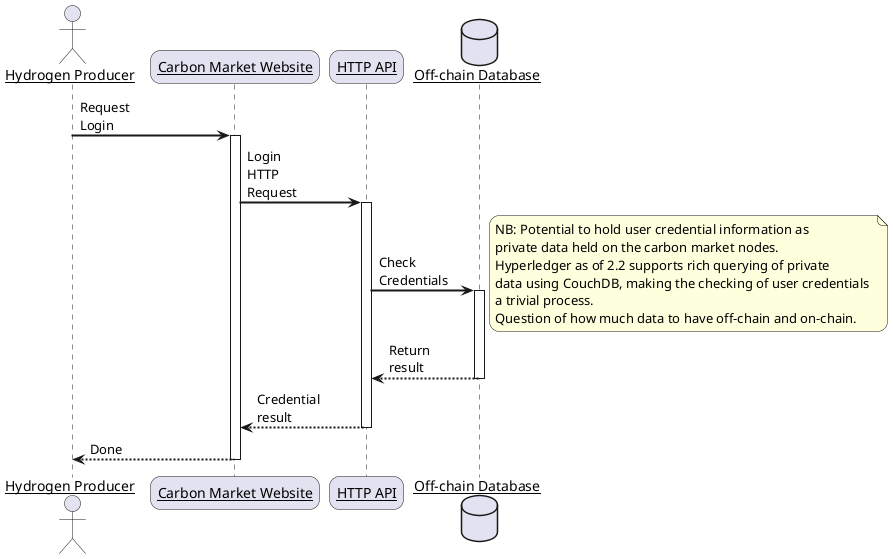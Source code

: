 @startuml Login
skinparam sequenceArrowThickness 2
skinparam roundcorner 20
skinparam maxmessagesize 60
skinparam sequenceParticipant underline

actor "Hydrogen Producer" as User
participant "Carbon Market Website" as A
participant "HTTP API" as B
database "Off-chain Database" as C

User -> A: Request Login
activate A

A -> B: Login HTTP Request
activate B

B -> C: Check Credentials
activate C
note right
NB: Potential to hold user credential information as 
private data held on the carbon market nodes.
Hyperledger as of 2.2 supports rich querying of private 
data using CouchDB, making the checking of user credentials 
a trivial process.
Question of how much data to have off-chain and on-chain.
end note
C --> B: Return result
deactivate C

B --> A: Credential result
deactivate B

A --> User: Done
deactivate A

@enduml